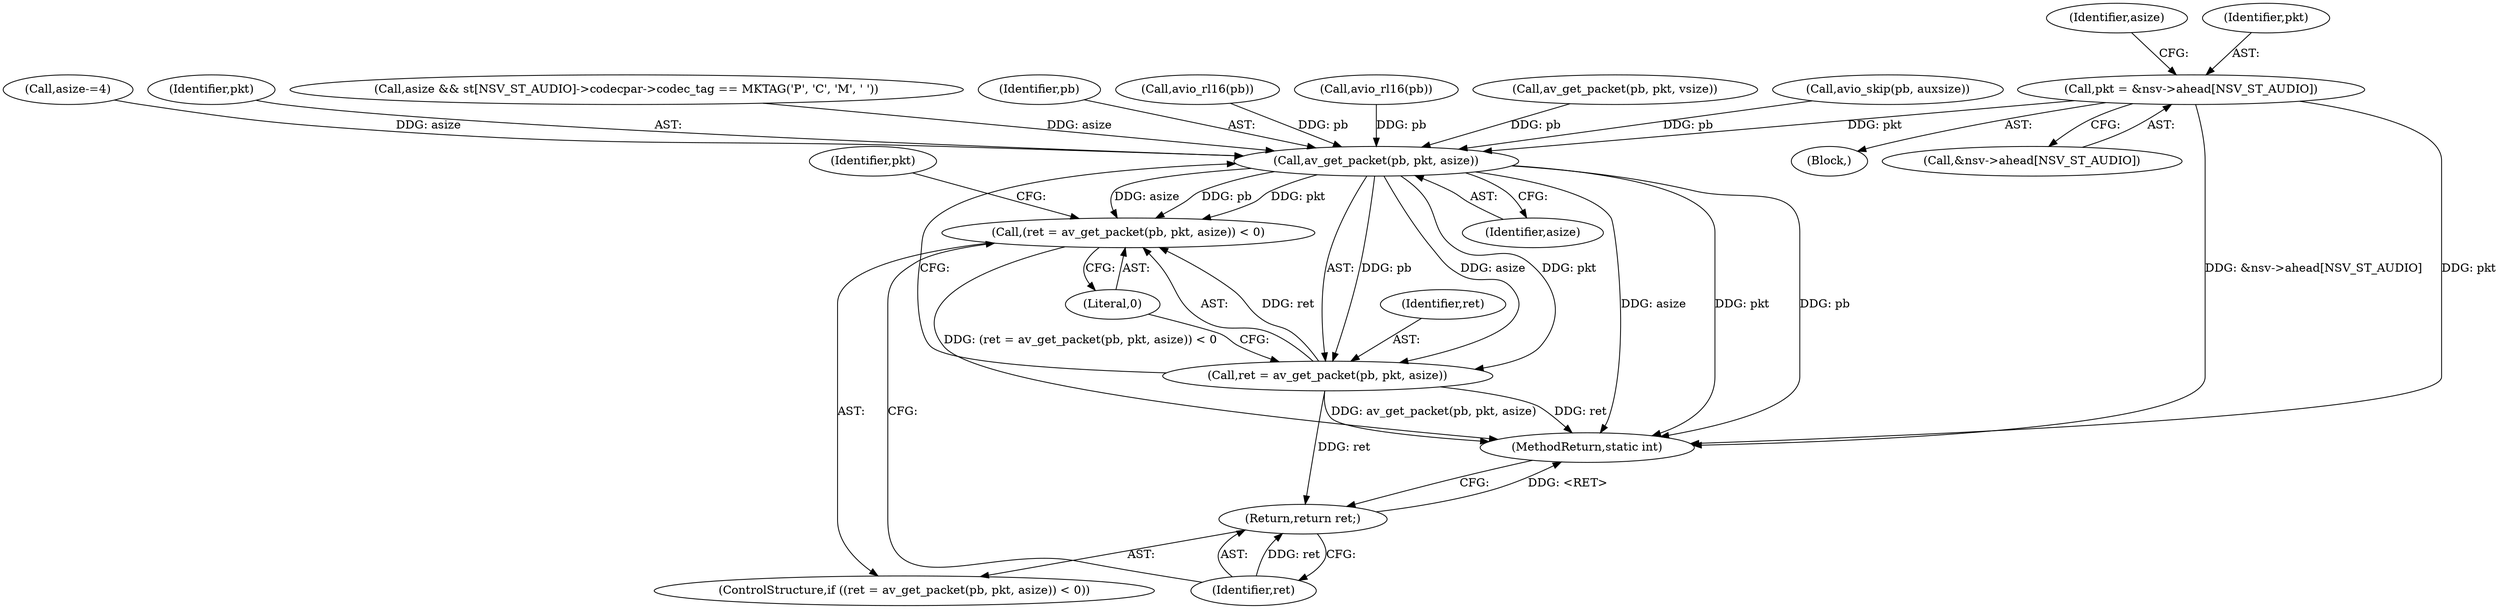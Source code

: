 digraph "0_libav_fe6eea99efac66839052af547426518efd970b24@array" {
"1000466" [label="(Call,pkt = &nsv->ahead[NSV_ST_AUDIO])"];
"1000595" [label="(Call,av_get_packet(pb, pkt, asize))"];
"1000592" [label="(Call,(ret = av_get_packet(pb, pkt, asize)) < 0)"];
"1000593" [label="(Call,ret = av_get_packet(pb, pkt, asize))"];
"1000600" [label="(Return,return ret;)"];
"1000382" [label="(Call,av_get_packet(pb, pkt, vsize))"];
"1000598" [label="(Identifier,asize)"];
"1000591" [label="(ControlStructure,if ((ret = av_get_packet(pb, pkt, asize)) < 0))"];
"1000458" [label="(Block,)"];
"1000594" [label="(Identifier,ret)"];
"1000600" [label="(Return,return ret;)"];
"1000476" [label="(Identifier,asize)"];
"1000688" [label="(MethodReturn,static int)"];
"1000282" [label="(Call,avio_skip(pb, auxsize))"];
"1000514" [label="(Call,asize-=4)"];
"1000601" [label="(Identifier,ret)"];
"1000468" [label="(Call,&nsv->ahead[NSV_ST_AUDIO])"];
"1000593" [label="(Call,ret = av_get_packet(pb, pkt, asize))"];
"1000467" [label="(Identifier,pkt)"];
"1000597" [label="(Identifier,pkt)"];
"1000475" [label="(Call,asize && st[NSV_ST_AUDIO]->codecpar->codec_tag == MKTAG('P', 'C', 'M', ' '))"];
"1000596" [label="(Identifier,pb)"];
"1000242" [label="(Call,avio_rl16(pb))"];
"1000466" [label="(Call,pkt = &nsv->ahead[NSV_ST_AUDIO])"];
"1000595" [label="(Call,av_get_packet(pb, pkt, asize))"];
"1000592" [label="(Call,(ret = av_get_packet(pb, pkt, asize)) < 0)"];
"1000604" [label="(Identifier,pkt)"];
"1000599" [label="(Literal,0)"];
"1000504" [label="(Call,avio_rl16(pb))"];
"1000466" -> "1000458"  [label="AST: "];
"1000466" -> "1000468"  [label="CFG: "];
"1000467" -> "1000466"  [label="AST: "];
"1000468" -> "1000466"  [label="AST: "];
"1000476" -> "1000466"  [label="CFG: "];
"1000466" -> "1000688"  [label="DDG: &nsv->ahead[NSV_ST_AUDIO]"];
"1000466" -> "1000688"  [label="DDG: pkt"];
"1000466" -> "1000595"  [label="DDG: pkt"];
"1000595" -> "1000593"  [label="AST: "];
"1000595" -> "1000598"  [label="CFG: "];
"1000596" -> "1000595"  [label="AST: "];
"1000597" -> "1000595"  [label="AST: "];
"1000598" -> "1000595"  [label="AST: "];
"1000593" -> "1000595"  [label="CFG: "];
"1000595" -> "1000688"  [label="DDG: asize"];
"1000595" -> "1000688"  [label="DDG: pkt"];
"1000595" -> "1000688"  [label="DDG: pb"];
"1000595" -> "1000592"  [label="DDG: pb"];
"1000595" -> "1000592"  [label="DDG: pkt"];
"1000595" -> "1000592"  [label="DDG: asize"];
"1000595" -> "1000593"  [label="DDG: pb"];
"1000595" -> "1000593"  [label="DDG: pkt"];
"1000595" -> "1000593"  [label="DDG: asize"];
"1000382" -> "1000595"  [label="DDG: pb"];
"1000504" -> "1000595"  [label="DDG: pb"];
"1000282" -> "1000595"  [label="DDG: pb"];
"1000242" -> "1000595"  [label="DDG: pb"];
"1000475" -> "1000595"  [label="DDG: asize"];
"1000514" -> "1000595"  [label="DDG: asize"];
"1000592" -> "1000591"  [label="AST: "];
"1000592" -> "1000599"  [label="CFG: "];
"1000593" -> "1000592"  [label="AST: "];
"1000599" -> "1000592"  [label="AST: "];
"1000601" -> "1000592"  [label="CFG: "];
"1000604" -> "1000592"  [label="CFG: "];
"1000592" -> "1000688"  [label="DDG: (ret = av_get_packet(pb, pkt, asize)) < 0"];
"1000593" -> "1000592"  [label="DDG: ret"];
"1000594" -> "1000593"  [label="AST: "];
"1000599" -> "1000593"  [label="CFG: "];
"1000593" -> "1000688"  [label="DDG: av_get_packet(pb, pkt, asize)"];
"1000593" -> "1000688"  [label="DDG: ret"];
"1000593" -> "1000600"  [label="DDG: ret"];
"1000600" -> "1000591"  [label="AST: "];
"1000600" -> "1000601"  [label="CFG: "];
"1000601" -> "1000600"  [label="AST: "];
"1000688" -> "1000600"  [label="CFG: "];
"1000600" -> "1000688"  [label="DDG: <RET>"];
"1000601" -> "1000600"  [label="DDG: ret"];
}
